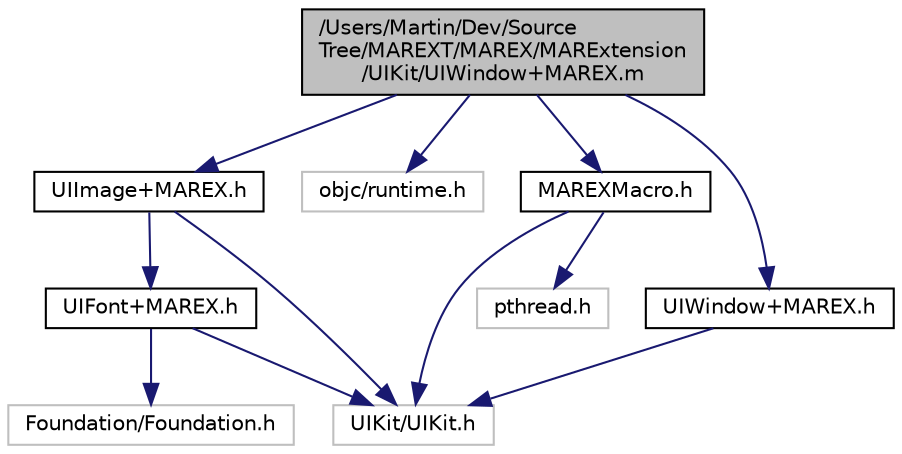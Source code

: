 digraph "/Users/Martin/Dev/SourceTree/MAREXT/MAREX/MARExtension/UIKit/UIWindow+MAREX.m"
{
  edge [fontname="Helvetica",fontsize="10",labelfontname="Helvetica",labelfontsize="10"];
  node [fontname="Helvetica",fontsize="10",shape=record];
  Node0 [label="/Users/Martin/Dev/Source\lTree/MAREXT/MAREX/MARExtension\l/UIKit/UIWindow+MAREX.m",height=0.2,width=0.4,color="black", fillcolor="grey75", style="filled", fontcolor="black"];
  Node0 -> Node1 [color="midnightblue",fontsize="10",style="solid",fontname="Helvetica"];
  Node1 [label="UIWindow+MAREX.h",height=0.2,width=0.4,color="black", fillcolor="white", style="filled",URL="$_u_i_window_09_m_a_r_e_x_8h.html"];
  Node1 -> Node2 [color="midnightblue",fontsize="10",style="solid",fontname="Helvetica"];
  Node2 [label="UIKit/UIKit.h",height=0.2,width=0.4,color="grey75", fillcolor="white", style="filled"];
  Node0 -> Node3 [color="midnightblue",fontsize="10",style="solid",fontname="Helvetica"];
  Node3 [label="objc/runtime.h",height=0.2,width=0.4,color="grey75", fillcolor="white", style="filled"];
  Node0 -> Node4 [color="midnightblue",fontsize="10",style="solid",fontname="Helvetica"];
  Node4 [label="UIImage+MAREX.h",height=0.2,width=0.4,color="black", fillcolor="white", style="filled",URL="$_u_i_image_09_m_a_r_e_x_8h.html"];
  Node4 -> Node2 [color="midnightblue",fontsize="10",style="solid",fontname="Helvetica"];
  Node4 -> Node5 [color="midnightblue",fontsize="10",style="solid",fontname="Helvetica"];
  Node5 [label="UIFont+MAREX.h",height=0.2,width=0.4,color="black", fillcolor="white", style="filled",URL="$_u_i_font_09_m_a_r_e_x_8h.html"];
  Node5 -> Node6 [color="midnightblue",fontsize="10",style="solid",fontname="Helvetica"];
  Node6 [label="Foundation/Foundation.h",height=0.2,width=0.4,color="grey75", fillcolor="white", style="filled"];
  Node5 -> Node2 [color="midnightblue",fontsize="10",style="solid",fontname="Helvetica"];
  Node0 -> Node7 [color="midnightblue",fontsize="10",style="solid",fontname="Helvetica"];
  Node7 [label="MAREXMacro.h",height=0.2,width=0.4,color="black", fillcolor="white", style="filled",URL="$_m_a_r_e_x_macro_8h.html"];
  Node7 -> Node2 [color="midnightblue",fontsize="10",style="solid",fontname="Helvetica"];
  Node7 -> Node8 [color="midnightblue",fontsize="10",style="solid",fontname="Helvetica"];
  Node8 [label="pthread.h",height=0.2,width=0.4,color="grey75", fillcolor="white", style="filled"];
}
